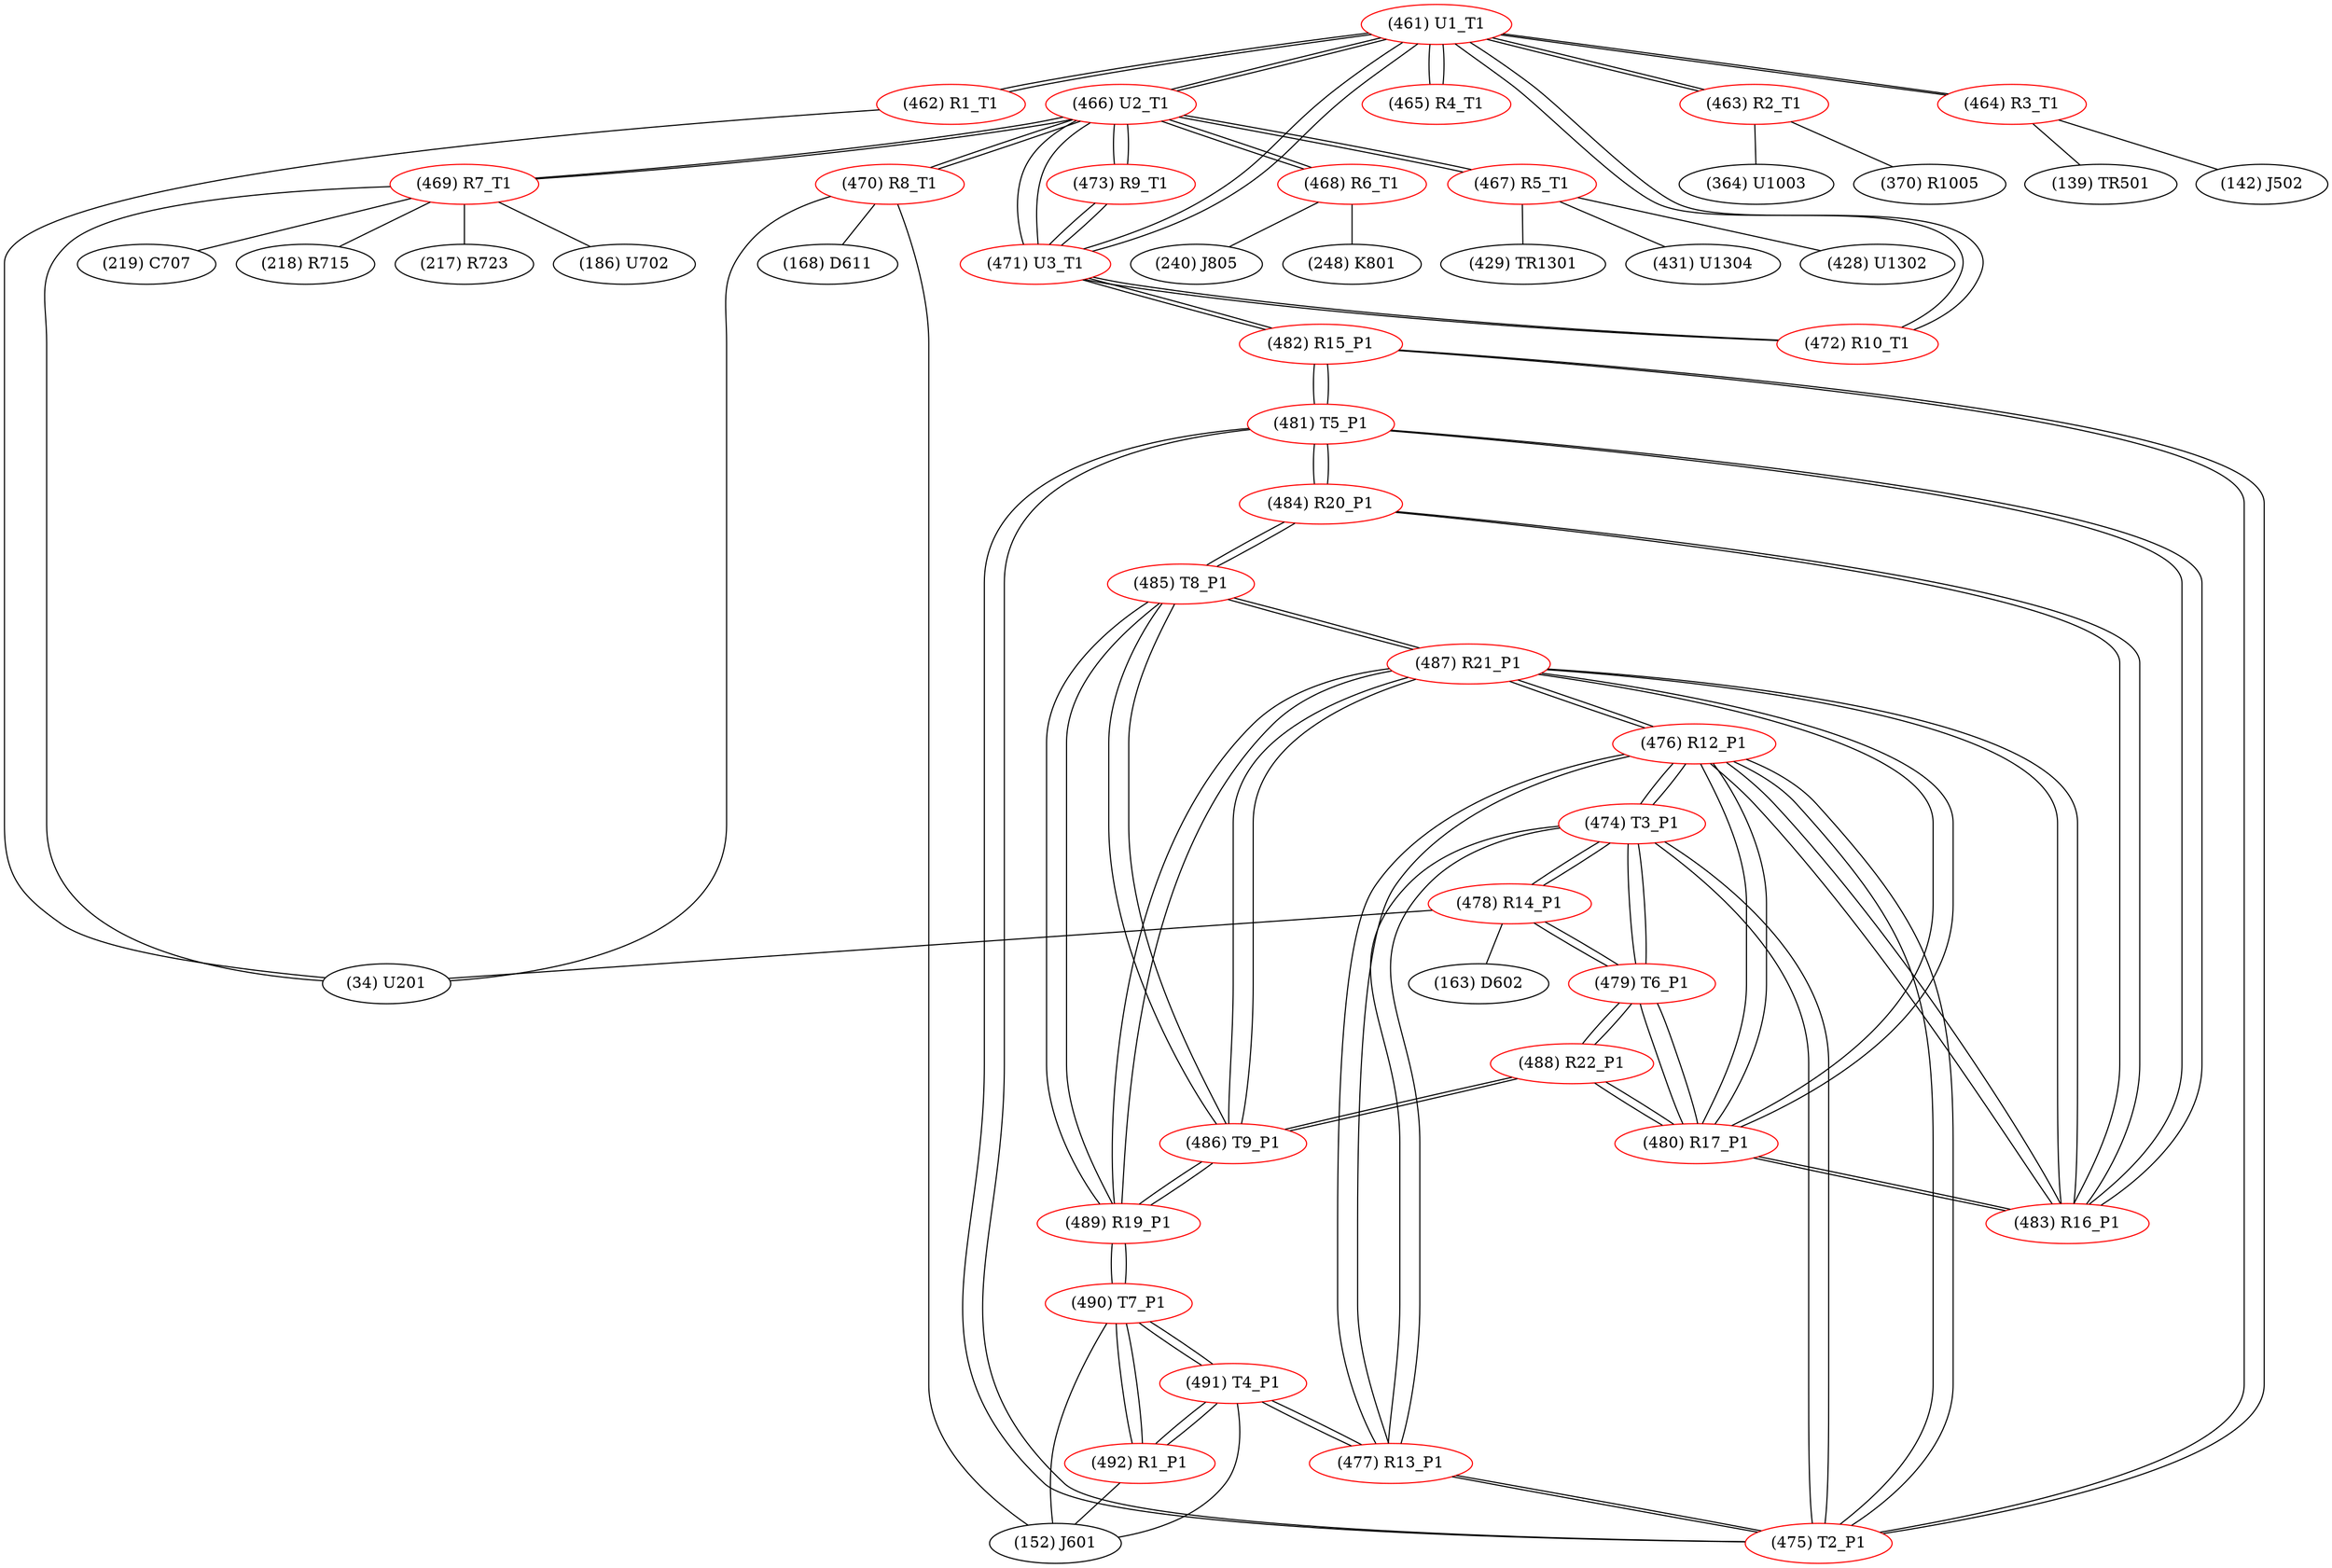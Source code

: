 graph {
	461 [label="(461) U1_T1" color=red]
	466 [label="(466) U2_T1"]
	471 [label="(471) U3_T1"]
	472 [label="(472) R10_T1"]
	465 [label="(465) R4_T1"]
	463 [label="(463) R2_T1"]
	464 [label="(464) R3_T1"]
	462 [label="(462) R1_T1"]
	462 [label="(462) R1_T1" color=red]
	34 [label="(34) U201"]
	461 [label="(461) U1_T1"]
	463 [label="(463) R2_T1" color=red]
	370 [label="(370) R1005"]
	364 [label="(364) U1003"]
	461 [label="(461) U1_T1"]
	464 [label="(464) R3_T1" color=red]
	142 [label="(142) J502"]
	139 [label="(139) TR501"]
	461 [label="(461) U1_T1"]
	465 [label="(465) R4_T1" color=red]
	461 [label="(461) U1_T1"]
	466 [label="(466) U2_T1" color=red]
	469 [label="(469) R7_T1"]
	470 [label="(470) R8_T1"]
	467 [label="(467) R5_T1"]
	468 [label="(468) R6_T1"]
	471 [label="(471) U3_T1"]
	461 [label="(461) U1_T1"]
	473 [label="(473) R9_T1"]
	467 [label="(467) R5_T1" color=red]
	431 [label="(431) U1304"]
	428 [label="(428) U1302"]
	429 [label="(429) TR1301"]
	466 [label="(466) U2_T1"]
	468 [label="(468) R6_T1" color=red]
	240 [label="(240) J805"]
	248 [label="(248) K801"]
	466 [label="(466) U2_T1"]
	469 [label="(469) R7_T1" color=red]
	186 [label="(186) U702"]
	219 [label="(219) C707"]
	218 [label="(218) R715"]
	217 [label="(217) R723"]
	34 [label="(34) U201"]
	466 [label="(466) U2_T1"]
	470 [label="(470) R8_T1" color=red]
	34 [label="(34) U201"]
	168 [label="(168) D611"]
	152 [label="(152) J601"]
	466 [label="(466) U2_T1"]
	471 [label="(471) U3_T1" color=red]
	466 [label="(466) U2_T1"]
	461 [label="(461) U1_T1"]
	473 [label="(473) R9_T1"]
	472 [label="(472) R10_T1"]
	482 [label="(482) R15_P1"]
	472 [label="(472) R10_T1" color=red]
	471 [label="(471) U3_T1"]
	461 [label="(461) U1_T1"]
	473 [label="(473) R9_T1" color=red]
	466 [label="(466) U2_T1"]
	471 [label="(471) U3_T1"]
	474 [label="(474) T3_P1" color=red]
	478 [label="(478) R14_P1"]
	479 [label="(479) T6_P1"]
	477 [label="(477) R13_P1"]
	476 [label="(476) R12_P1"]
	475 [label="(475) T2_P1"]
	475 [label="(475) T2_P1" color=red]
	477 [label="(477) R13_P1"]
	474 [label="(474) T3_P1"]
	476 [label="(476) R12_P1"]
	481 [label="(481) T5_P1"]
	482 [label="(482) R15_P1"]
	476 [label="(476) R12_P1" color=red]
	487 [label="(487) R21_P1"]
	483 [label="(483) R16_P1"]
	480 [label="(480) R17_P1"]
	477 [label="(477) R13_P1"]
	474 [label="(474) T3_P1"]
	475 [label="(475) T2_P1"]
	477 [label="(477) R13_P1" color=red]
	491 [label="(491) T4_P1"]
	474 [label="(474) T3_P1"]
	476 [label="(476) R12_P1"]
	475 [label="(475) T2_P1"]
	478 [label="(478) R14_P1" color=red]
	163 [label="(163) D602"]
	34 [label="(34) U201"]
	474 [label="(474) T3_P1"]
	479 [label="(479) T6_P1"]
	479 [label="(479) T6_P1" color=red]
	478 [label="(478) R14_P1"]
	474 [label="(474) T3_P1"]
	488 [label="(488) R22_P1"]
	480 [label="(480) R17_P1"]
	480 [label="(480) R17_P1" color=red]
	487 [label="(487) R21_P1"]
	483 [label="(483) R16_P1"]
	476 [label="(476) R12_P1"]
	488 [label="(488) R22_P1"]
	479 [label="(479) T6_P1"]
	481 [label="(481) T5_P1" color=red]
	475 [label="(475) T2_P1"]
	482 [label="(482) R15_P1"]
	483 [label="(483) R16_P1"]
	484 [label="(484) R20_P1"]
	482 [label="(482) R15_P1" color=red]
	471 [label="(471) U3_T1"]
	475 [label="(475) T2_P1"]
	481 [label="(481) T5_P1"]
	483 [label="(483) R16_P1" color=red]
	487 [label="(487) R21_P1"]
	476 [label="(476) R12_P1"]
	480 [label="(480) R17_P1"]
	481 [label="(481) T5_P1"]
	484 [label="(484) R20_P1"]
	484 [label="(484) R20_P1" color=red]
	485 [label="(485) T8_P1"]
	483 [label="(483) R16_P1"]
	481 [label="(481) T5_P1"]
	485 [label="(485) T8_P1" color=red]
	486 [label="(486) T9_P1"]
	487 [label="(487) R21_P1"]
	489 [label="(489) R19_P1"]
	484 [label="(484) R20_P1"]
	486 [label="(486) T9_P1" color=red]
	488 [label="(488) R22_P1"]
	487 [label="(487) R21_P1"]
	485 [label="(485) T8_P1"]
	489 [label="(489) R19_P1"]
	487 [label="(487) R21_P1" color=red]
	483 [label="(483) R16_P1"]
	476 [label="(476) R12_P1"]
	480 [label="(480) R17_P1"]
	486 [label="(486) T9_P1"]
	485 [label="(485) T8_P1"]
	489 [label="(489) R19_P1"]
	488 [label="(488) R22_P1" color=red]
	486 [label="(486) T9_P1"]
	479 [label="(479) T6_P1"]
	480 [label="(480) R17_P1"]
	489 [label="(489) R19_P1" color=red]
	486 [label="(486) T9_P1"]
	487 [label="(487) R21_P1"]
	485 [label="(485) T8_P1"]
	490 [label="(490) T7_P1"]
	490 [label="(490) T7_P1" color=red]
	492 [label="(492) R1_P1"]
	491 [label="(491) T4_P1"]
	152 [label="(152) J601"]
	489 [label="(489) R19_P1"]
	491 [label="(491) T4_P1" color=red]
	477 [label="(477) R13_P1"]
	492 [label="(492) R1_P1"]
	490 [label="(490) T7_P1"]
	152 [label="(152) J601"]
	492 [label="(492) R1_P1" color=red]
	491 [label="(491) T4_P1"]
	490 [label="(490) T7_P1"]
	152 [label="(152) J601"]
	461 -- 466
	461 -- 471
	461 -- 472
	461 -- 465
	461 -- 463
	461 -- 464
	461 -- 462
	462 -- 34
	462 -- 461
	463 -- 370
	463 -- 364
	463 -- 461
	464 -- 142
	464 -- 139
	464 -- 461
	465 -- 461
	466 -- 469
	466 -- 470
	466 -- 467
	466 -- 468
	466 -- 471
	466 -- 461
	466 -- 473
	467 -- 431
	467 -- 428
	467 -- 429
	467 -- 466
	468 -- 240
	468 -- 248
	468 -- 466
	469 -- 186
	469 -- 219
	469 -- 218
	469 -- 217
	469 -- 34
	469 -- 466
	470 -- 34
	470 -- 168
	470 -- 152
	470 -- 466
	471 -- 466
	471 -- 461
	471 -- 473
	471 -- 472
	471 -- 482
	472 -- 471
	472 -- 461
	473 -- 466
	473 -- 471
	474 -- 478
	474 -- 479
	474 -- 477
	474 -- 476
	474 -- 475
	475 -- 477
	475 -- 474
	475 -- 476
	475 -- 481
	475 -- 482
	476 -- 487
	476 -- 483
	476 -- 480
	476 -- 477
	476 -- 474
	476 -- 475
	477 -- 491
	477 -- 474
	477 -- 476
	477 -- 475
	478 -- 163
	478 -- 34
	478 -- 474
	478 -- 479
	479 -- 478
	479 -- 474
	479 -- 488
	479 -- 480
	480 -- 487
	480 -- 483
	480 -- 476
	480 -- 488
	480 -- 479
	481 -- 475
	481 -- 482
	481 -- 483
	481 -- 484
	482 -- 471
	482 -- 475
	482 -- 481
	483 -- 487
	483 -- 476
	483 -- 480
	483 -- 481
	483 -- 484
	484 -- 485
	484 -- 483
	484 -- 481
	485 -- 486
	485 -- 487
	485 -- 489
	485 -- 484
	486 -- 488
	486 -- 487
	486 -- 485
	486 -- 489
	487 -- 483
	487 -- 476
	487 -- 480
	487 -- 486
	487 -- 485
	487 -- 489
	488 -- 486
	488 -- 479
	488 -- 480
	489 -- 486
	489 -- 487
	489 -- 485
	489 -- 490
	490 -- 492
	490 -- 491
	490 -- 152
	490 -- 489
	491 -- 477
	491 -- 492
	491 -- 490
	491 -- 152
	492 -- 491
	492 -- 490
	492 -- 152
}